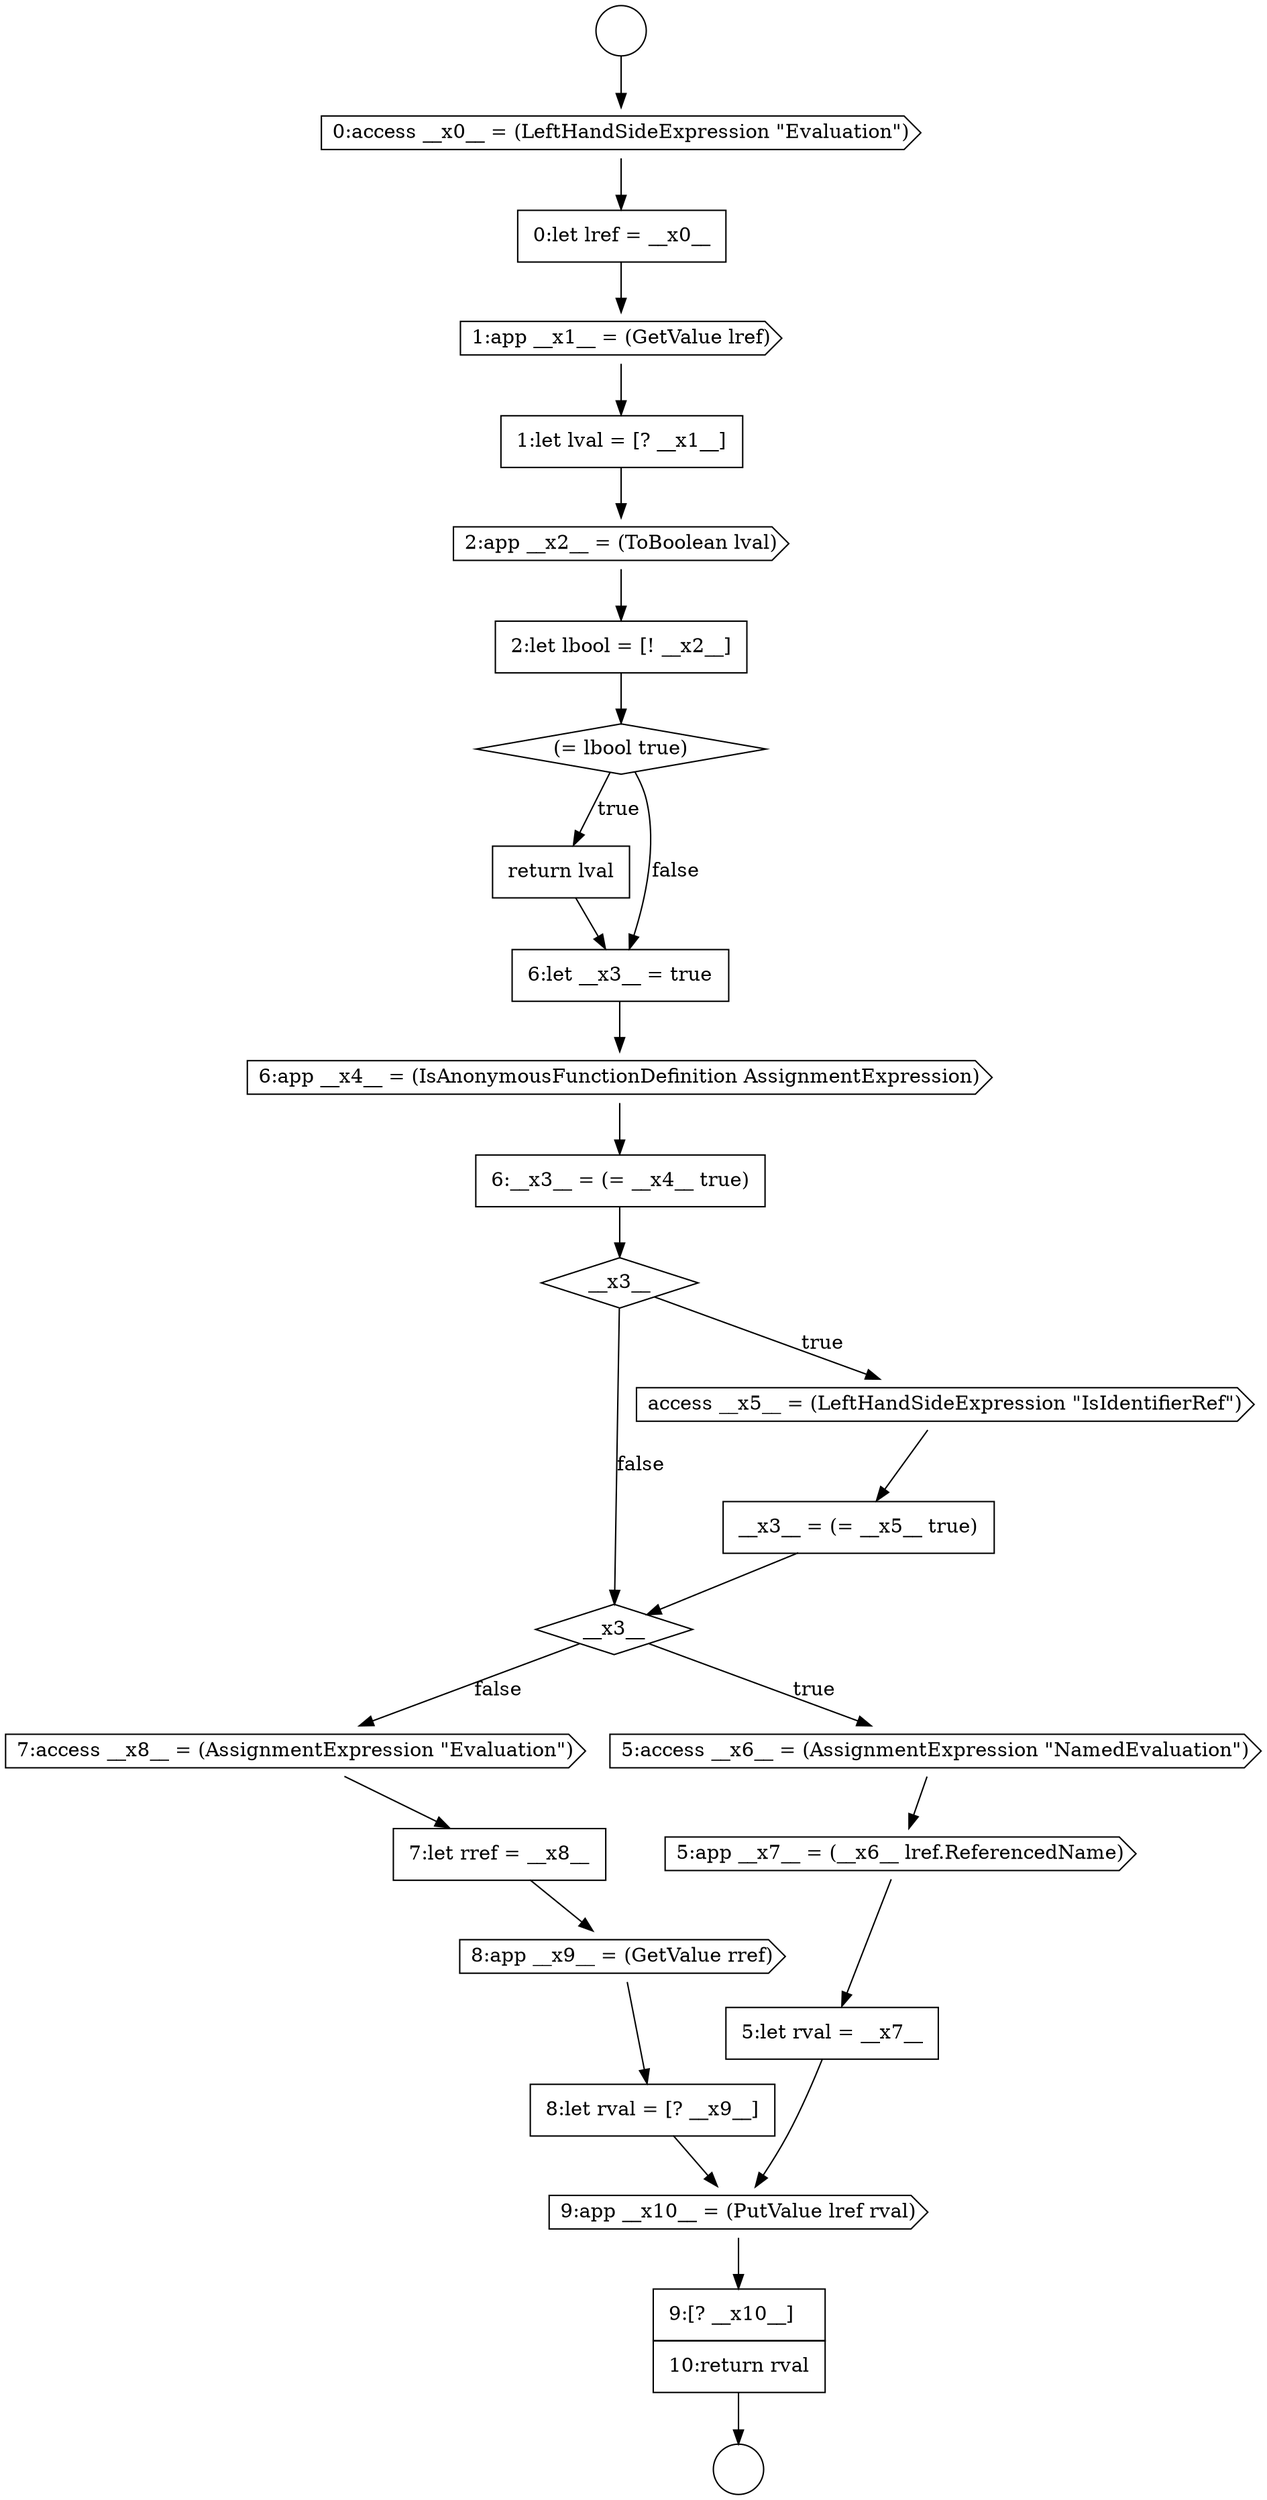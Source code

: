 digraph {
  node5669 [shape=none, margin=0, label=<<font color="black">
    <table border="0" cellborder="1" cellspacing="0" cellpadding="10">
      <tr><td align="left">2:let lbool = [! __x2__]</td></tr>
    </table>
  </font>> color="black" fillcolor="white" style=filled]
  node5674 [shape=none, margin=0, label=<<font color="black">
    <table border="0" cellborder="1" cellspacing="0" cellpadding="10">
      <tr><td align="left">6:__x3__ = (= __x4__ true)</td></tr>
    </table>
  </font>> color="black" fillcolor="white" style=filled]
  node5665 [shape=none, margin=0, label=<<font color="black">
    <table border="0" cellborder="1" cellspacing="0" cellpadding="10">
      <tr><td align="left">0:let lref = __x0__</td></tr>
    </table>
  </font>> color="black" fillcolor="white" style=filled]
  node5670 [shape=diamond, label=<<font color="black">(= lbool true)</font>> color="black" fillcolor="white" style=filled]
  node5662 [shape=circle label=" " color="black" fillcolor="white" style=filled]
  node5683 [shape=none, margin=0, label=<<font color="black">
    <table border="0" cellborder="1" cellspacing="0" cellpadding="10">
      <tr><td align="left">7:let rref = __x8__</td></tr>
    </table>
  </font>> color="black" fillcolor="white" style=filled]
  node5671 [shape=none, margin=0, label=<<font color="black">
    <table border="0" cellborder="1" cellspacing="0" cellpadding="10">
      <tr><td align="left">return lval</td></tr>
    </table>
  </font>> color="black" fillcolor="white" style=filled]
  node5667 [shape=none, margin=0, label=<<font color="black">
    <table border="0" cellborder="1" cellspacing="0" cellpadding="10">
      <tr><td align="left">1:let lval = [? __x1__]</td></tr>
    </table>
  </font>> color="black" fillcolor="white" style=filled]
  node5678 [shape=diamond, label=<<font color="black">__x3__</font>> color="black" fillcolor="white" style=filled]
  node5684 [shape=cds, label=<<font color="black">8:app __x9__ = (GetValue rref)</font>> color="black" fillcolor="white" style=filled]
  node5672 [shape=none, margin=0, label=<<font color="black">
    <table border="0" cellborder="1" cellspacing="0" cellpadding="10">
      <tr><td align="left">6:let __x3__ = true</td></tr>
    </table>
  </font>> color="black" fillcolor="white" style=filled]
  node5677 [shape=none, margin=0, label=<<font color="black">
    <table border="0" cellborder="1" cellspacing="0" cellpadding="10">
      <tr><td align="left">__x3__ = (= __x5__ true)</td></tr>
    </table>
  </font>> color="black" fillcolor="white" style=filled]
  node5664 [shape=cds, label=<<font color="black">0:access __x0__ = (LeftHandSideExpression &quot;Evaluation&quot;)</font>> color="black" fillcolor="white" style=filled]
  node5686 [shape=cds, label=<<font color="black">9:app __x10__ = (PutValue lref rval)</font>> color="black" fillcolor="white" style=filled]
  node5676 [shape=cds, label=<<font color="black">access __x5__ = (LeftHandSideExpression &quot;IsIdentifierRef&quot;)</font>> color="black" fillcolor="white" style=filled]
  node5682 [shape=cds, label=<<font color="black">7:access __x8__ = (AssignmentExpression &quot;Evaluation&quot;)</font>> color="black" fillcolor="white" style=filled]
  node5663 [shape=circle label=" " color="black" fillcolor="white" style=filled]
  node5680 [shape=cds, label=<<font color="black">5:app __x7__ = (__x6__ lref.ReferencedName)</font>> color="black" fillcolor="white" style=filled]
  node5673 [shape=cds, label=<<font color="black">6:app __x4__ = (IsAnonymousFunctionDefinition AssignmentExpression)</font>> color="black" fillcolor="white" style=filled]
  node5687 [shape=none, margin=0, label=<<font color="black">
    <table border="0" cellborder="1" cellspacing="0" cellpadding="10">
      <tr><td align="left">9:[? __x10__]</td></tr>
      <tr><td align="left">10:return rval</td></tr>
    </table>
  </font>> color="black" fillcolor="white" style=filled]
  node5679 [shape=cds, label=<<font color="black">5:access __x6__ = (AssignmentExpression &quot;NamedEvaluation&quot;)</font>> color="black" fillcolor="white" style=filled]
  node5666 [shape=cds, label=<<font color="black">1:app __x1__ = (GetValue lref)</font>> color="black" fillcolor="white" style=filled]
  node5675 [shape=diamond, label=<<font color="black">__x3__</font>> color="black" fillcolor="white" style=filled]
  node5685 [shape=none, margin=0, label=<<font color="black">
    <table border="0" cellborder="1" cellspacing="0" cellpadding="10">
      <tr><td align="left">8:let rval = [? __x9__]</td></tr>
    </table>
  </font>> color="black" fillcolor="white" style=filled]
  node5668 [shape=cds, label=<<font color="black">2:app __x2__ = (ToBoolean lval)</font>> color="black" fillcolor="white" style=filled]
  node5681 [shape=none, margin=0, label=<<font color="black">
    <table border="0" cellborder="1" cellspacing="0" cellpadding="10">
      <tr><td align="left">5:let rval = __x7__</td></tr>
    </table>
  </font>> color="black" fillcolor="white" style=filled]
  node5675 -> node5676 [label=<<font color="black">true</font>> color="black"]
  node5675 -> node5678 [label=<<font color="black">false</font>> color="black"]
  node5674 -> node5675 [ color="black"]
  node5685 -> node5686 [ color="black"]
  node5668 -> node5669 [ color="black"]
  node5681 -> node5686 [ color="black"]
  node5687 -> node5663 [ color="black"]
  node5669 -> node5670 [ color="black"]
  node5678 -> node5679 [label=<<font color="black">true</font>> color="black"]
  node5678 -> node5682 [label=<<font color="black">false</font>> color="black"]
  node5676 -> node5677 [ color="black"]
  node5679 -> node5680 [ color="black"]
  node5665 -> node5666 [ color="black"]
  node5662 -> node5664 [ color="black"]
  node5683 -> node5684 [ color="black"]
  node5684 -> node5685 [ color="black"]
  node5672 -> node5673 [ color="black"]
  node5682 -> node5683 [ color="black"]
  node5667 -> node5668 [ color="black"]
  node5680 -> node5681 [ color="black"]
  node5677 -> node5678 [ color="black"]
  node5664 -> node5665 [ color="black"]
  node5666 -> node5667 [ color="black"]
  node5686 -> node5687 [ color="black"]
  node5670 -> node5671 [label=<<font color="black">true</font>> color="black"]
  node5670 -> node5672 [label=<<font color="black">false</font>> color="black"]
  node5671 -> node5672 [ color="black"]
  node5673 -> node5674 [ color="black"]
}
